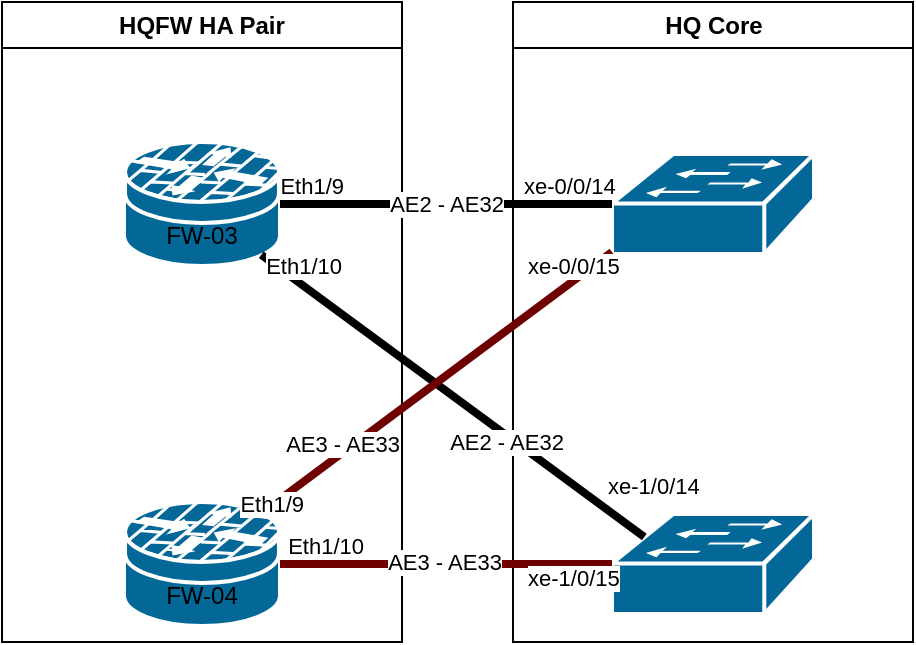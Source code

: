 <mxfile version="28.2.7" pages="2">
  <diagram name="Physical" id="ENwsPFU619q3HPzh_jZN">
    <mxGraphModel dx="1412" dy="737" grid="1" gridSize="10" guides="1" tooltips="1" connect="1" arrows="1" fold="1" page="1" pageScale="1" pageWidth="850" pageHeight="1100" math="0" shadow="0">
      <root>
        <mxCell id="0" />
        <mxCell id="1" parent="0" />
        <mxCell id="MANlrupcTTr53v-TsqG8-34" value="HQFW HA Pair" style="swimlane;whiteSpace=wrap;html=1;" vertex="1" parent="1">
          <mxGeometry x="19" y="80" width="200" height="320" as="geometry" />
        </mxCell>
        <mxCell id="MANlrupcTTr53v-TsqG8-32" value="HQ Core" style="swimlane;whiteSpace=wrap;html=1;" vertex="1" parent="1">
          <mxGeometry x="274.5" y="80" width="200" height="320" as="geometry" />
        </mxCell>
        <mxCell id="MANlrupcTTr53v-TsqG8-1" value="" style="shape=mxgraph.cisco.security.router_firewall;sketch=0;html=1;pointerEvents=1;dashed=0;fillColor=#036897;strokeColor=#ffffff;strokeWidth=2;verticalLabelPosition=bottom;verticalAlign=top;align=center;outlineConnect=0;" vertex="1" parent="1">
          <mxGeometry x="80.0" y="150" width="78" height="62" as="geometry" />
        </mxCell>
        <mxCell id="MANlrupcTTr53v-TsqG8-2" value="" style="shape=mxgraph.cisco.security.router_firewall;sketch=0;html=1;pointerEvents=1;dashed=0;fillColor=#036897;strokeColor=#ffffff;strokeWidth=2;verticalLabelPosition=bottom;verticalAlign=top;align=center;outlineConnect=0;" vertex="1" parent="1">
          <mxGeometry x="80.0" y="330" width="78" height="62" as="geometry" />
        </mxCell>
        <mxCell id="MANlrupcTTr53v-TsqG8-3" value="" style="shape=mxgraph.cisco.switches.workgroup_switch;sketch=0;html=1;pointerEvents=1;dashed=0;fillColor=#036897;strokeColor=#ffffff;strokeWidth=2;verticalLabelPosition=bottom;verticalAlign=top;align=center;outlineConnect=0;" vertex="1" parent="1">
          <mxGeometry x="324.0" y="156" width="101" height="50" as="geometry" />
        </mxCell>
        <mxCell id="MANlrupcTTr53v-TsqG8-4" value="" style="shape=mxgraph.cisco.switches.workgroup_switch;sketch=0;html=1;pointerEvents=1;dashed=0;fillColor=#036897;strokeColor=#ffffff;strokeWidth=2;verticalLabelPosition=bottom;verticalAlign=top;align=center;outlineConnect=0;" vertex="1" parent="1">
          <mxGeometry x="324.0" y="336" width="101" height="50" as="geometry" />
        </mxCell>
        <mxCell id="MANlrupcTTr53v-TsqG8-20" value="" style="endArrow=none;html=1;rounded=0;strokeWidth=4;endFill=0;entryX=1;entryY=0.5;entryDx=0;entryDy=0;entryPerimeter=0;exitX=0;exitY=0.5;exitDx=0;exitDy=0;exitPerimeter=0;strokeColor=light-dark(#000000,#9999FF);" edge="1" parent="1" source="MANlrupcTTr53v-TsqG8-3" target="MANlrupcTTr53v-TsqG8-1">
          <mxGeometry relative="1" as="geometry">
            <mxPoint x="316" y="180.5" as="sourcePoint" />
            <mxPoint x="150" y="180.5" as="targetPoint" />
          </mxGeometry>
        </mxCell>
        <mxCell id="MANlrupcTTr53v-TsqG8-21" value="AE2 - AE32" style="edgeLabel;resizable=0;html=1;;align=center;verticalAlign=middle;" connectable="0" vertex="1" parent="MANlrupcTTr53v-TsqG8-20">
          <mxGeometry relative="1" as="geometry" />
        </mxCell>
        <mxCell id="MANlrupcTTr53v-TsqG8-22" value="xe-0/0/14" style="edgeLabel;resizable=0;html=1;;align=left;verticalAlign=bottom;" connectable="0" vertex="1" parent="MANlrupcTTr53v-TsqG8-20">
          <mxGeometry x="-1" relative="1" as="geometry">
            <mxPoint x="-46" y="-1" as="offset" />
          </mxGeometry>
        </mxCell>
        <mxCell id="MANlrupcTTr53v-TsqG8-23" value="Eth1/9" style="edgeLabel;resizable=0;html=1;;align=right;verticalAlign=bottom;" connectable="0" vertex="1" parent="MANlrupcTTr53v-TsqG8-20">
          <mxGeometry x="1" relative="1" as="geometry">
            <mxPoint x="32" y="-1" as="offset" />
          </mxGeometry>
        </mxCell>
        <mxCell id="MANlrupcTTr53v-TsqG8-27" value="" style="endArrow=none;html=1;rounded=0;strokeWidth=4;endFill=0;entryX=0.88;entryY=0.91;entryDx=0;entryDy=0;entryPerimeter=0;exitX=0.16;exitY=0.23;exitDx=0;exitDy=0;exitPerimeter=0;strokeColor=light-dark(#000000,#9999FF);" edge="1" parent="1" source="MANlrupcTTr53v-TsqG8-4" target="MANlrupcTTr53v-TsqG8-1">
          <mxGeometry relative="1" as="geometry">
            <mxPoint x="716" y="260" as="sourcePoint" />
            <mxPoint x="550" y="260" as="targetPoint" />
          </mxGeometry>
        </mxCell>
        <mxCell id="MANlrupcTTr53v-TsqG8-28" value="AE2 - AE32" style="edgeLabel;resizable=0;html=1;;align=center;verticalAlign=middle;" connectable="0" vertex="1" parent="MANlrupcTTr53v-TsqG8-27">
          <mxGeometry relative="1" as="geometry">
            <mxPoint x="26" y="23" as="offset" />
          </mxGeometry>
        </mxCell>
        <mxCell id="MANlrupcTTr53v-TsqG8-29" value="xe-1/0/14" style="edgeLabel;resizable=0;html=1;;align=left;verticalAlign=bottom;" connectable="0" vertex="1" parent="MANlrupcTTr53v-TsqG8-27">
          <mxGeometry x="-1" relative="1" as="geometry">
            <mxPoint x="-20" y="-17" as="offset" />
          </mxGeometry>
        </mxCell>
        <mxCell id="MANlrupcTTr53v-TsqG8-30" value="Eth1/10" style="edgeLabel;resizable=0;html=1;;align=right;verticalAlign=bottom;" connectable="0" vertex="1" parent="MANlrupcTTr53v-TsqG8-27">
          <mxGeometry x="1" relative="1" as="geometry">
            <mxPoint x="41" y="14" as="offset" />
          </mxGeometry>
        </mxCell>
        <mxCell id="MANlrupcTTr53v-TsqG8-31" value="FW-03" style="text;html=1;whiteSpace=wrap;strokeColor=none;fillColor=none;align=center;verticalAlign=middle;rounded=0;" vertex="1" parent="1">
          <mxGeometry x="89" y="182" width="60" height="30" as="geometry" />
        </mxCell>
        <mxCell id="MANlrupcTTr53v-TsqG8-33" value="FW-04" style="text;html=1;whiteSpace=wrap;strokeColor=none;fillColor=none;align=center;verticalAlign=middle;rounded=0;" vertex="1" parent="1">
          <mxGeometry x="89" y="362" width="60" height="30" as="geometry" />
        </mxCell>
        <mxCell id="MANlrupcTTr53v-TsqG8-35" value="" style="endArrow=none;html=1;rounded=0;strokeWidth=4;endFill=0;entryX=0.88;entryY=0.09;entryDx=0;entryDy=0;entryPerimeter=0;exitX=0;exitY=0.98;exitDx=0;exitDy=0;exitPerimeter=0;strokeColor=light-dark(#6F0000,#FF3333);fillColor=#a20025;" edge="1" parent="1" source="MANlrupcTTr53v-TsqG8-3" target="MANlrupcTTr53v-TsqG8-2">
          <mxGeometry relative="1" as="geometry">
            <mxPoint x="756" y="200" as="sourcePoint" />
            <mxPoint x="590" y="200" as="targetPoint" />
          </mxGeometry>
        </mxCell>
        <mxCell id="MANlrupcTTr53v-TsqG8-36" value="AE3 - AE33" style="edgeLabel;resizable=0;html=1;;align=center;verticalAlign=middle;" connectable="0" vertex="1" parent="MANlrupcTTr53v-TsqG8-35">
          <mxGeometry relative="1" as="geometry">
            <mxPoint x="-47" y="30" as="offset" />
          </mxGeometry>
        </mxCell>
        <mxCell id="MANlrupcTTr53v-TsqG8-37" value="xe-0/0/15" style="edgeLabel;resizable=0;html=1;;align=left;verticalAlign=bottom;" connectable="0" vertex="1" parent="MANlrupcTTr53v-TsqG8-35">
          <mxGeometry x="-1" relative="1" as="geometry">
            <mxPoint x="-44" y="15" as="offset" />
          </mxGeometry>
        </mxCell>
        <mxCell id="MANlrupcTTr53v-TsqG8-38" value="Eth1/9" style="edgeLabel;resizable=0;html=1;;align=right;verticalAlign=bottom;" connectable="0" vertex="1" parent="MANlrupcTTr53v-TsqG8-35">
          <mxGeometry x="1" relative="1" as="geometry">
            <mxPoint x="22" y="4" as="offset" />
          </mxGeometry>
        </mxCell>
        <mxCell id="MANlrupcTTr53v-TsqG8-39" value="" style="endArrow=none;html=1;rounded=0;strokeWidth=4;endFill=0;entryX=1;entryY=0.5;entryDx=0;entryDy=0;exitX=0;exitY=0.5;exitDx=0;exitDy=0;exitPerimeter=0;strokeColor=light-dark(#6F0000,#FF3333);fillColor=#a20025;entryPerimeter=0;" edge="1" parent="1" source="MANlrupcTTr53v-TsqG8-4" target="MANlrupcTTr53v-TsqG8-2">
          <mxGeometry relative="1" as="geometry">
            <mxPoint x="875" y="280" as="sourcePoint" />
            <mxPoint x="700" y="411" as="targetPoint" />
          </mxGeometry>
        </mxCell>
        <mxCell id="MANlrupcTTr53v-TsqG8-40" value="AE3 - AE33" style="edgeLabel;resizable=0;html=1;;align=center;verticalAlign=middle;" connectable="0" vertex="1" parent="MANlrupcTTr53v-TsqG8-39">
          <mxGeometry relative="1" as="geometry">
            <mxPoint x="-1" y="-1" as="offset" />
          </mxGeometry>
        </mxCell>
        <mxCell id="MANlrupcTTr53v-TsqG8-41" value="xe-1/0/15" style="edgeLabel;resizable=0;html=1;;align=left;verticalAlign=bottom;" connectable="0" vertex="1" parent="MANlrupcTTr53v-TsqG8-39">
          <mxGeometry x="-1" relative="1" as="geometry">
            <mxPoint x="-44" y="15" as="offset" />
          </mxGeometry>
        </mxCell>
        <mxCell id="MANlrupcTTr53v-TsqG8-42" value="Eth1/10" style="edgeLabel;resizable=0;html=1;;align=right;verticalAlign=bottom;" connectable="0" vertex="1" parent="MANlrupcTTr53v-TsqG8-39">
          <mxGeometry x="1" relative="1" as="geometry">
            <mxPoint x="42" y="-1" as="offset" />
          </mxGeometry>
        </mxCell>
      </root>
    </mxGraphModel>
  </diagram>
  <diagram name="Copy of Page-1" id="a-5WlGLi55Pe3YdLDbQT">
    <mxGraphModel grid="1" page="1" gridSize="10" guides="1" tooltips="1" connect="1" arrows="1" fold="1" pageScale="1" pageWidth="850" pageHeight="1100" math="0" shadow="0">
      <root>
        <mxCell id="ILWr2uHMYxxEebejBCUW-0" />
        <mxCell id="ILWr2uHMYxxEebejBCUW-1" parent="ILWr2uHMYxxEebejBCUW-0" />
        <mxCell id="ILWr2uHMYxxEebejBCUW-2" value="HQFW HA Pair" style="swimlane;whiteSpace=wrap;html=1;" vertex="1" parent="ILWr2uHMYxxEebejBCUW-1">
          <mxGeometry x="19" y="80" width="200" height="320" as="geometry" />
        </mxCell>
        <mxCell id="ILWr2uHMYxxEebejBCUW-3" value="HQ Core" style="swimlane;whiteSpace=wrap;html=1;" vertex="1" parent="ILWr2uHMYxxEebejBCUW-1">
          <mxGeometry x="274.5" y="80" width="200" height="320" as="geometry" />
        </mxCell>
        <mxCell id="ILWr2uHMYxxEebejBCUW-4" value="" style="shape=mxgraph.cisco.security.router_firewall;sketch=0;html=1;pointerEvents=1;dashed=0;fillColor=#036897;strokeColor=#ffffff;strokeWidth=2;verticalLabelPosition=bottom;verticalAlign=top;align=center;outlineConnect=0;" vertex="1" parent="ILWr2uHMYxxEebejBCUW-1">
          <mxGeometry x="80.0" y="150" width="78" height="62" as="geometry" />
        </mxCell>
        <mxCell id="ILWr2uHMYxxEebejBCUW-5" value="" style="shape=mxgraph.cisco.security.router_firewall;sketch=0;html=1;pointerEvents=1;dashed=0;fillColor=#036897;strokeColor=#ffffff;strokeWidth=2;verticalLabelPosition=bottom;verticalAlign=top;align=center;outlineConnect=0;" vertex="1" parent="ILWr2uHMYxxEebejBCUW-1">
          <mxGeometry x="80.0" y="330" width="78" height="62" as="geometry" />
        </mxCell>
        <mxCell id="ILWr2uHMYxxEebejBCUW-6" value="" style="shape=mxgraph.cisco.switches.workgroup_switch;sketch=0;html=1;pointerEvents=1;dashed=0;fillColor=#036897;strokeColor=#ffffff;strokeWidth=2;verticalLabelPosition=bottom;verticalAlign=top;align=center;outlineConnect=0;" vertex="1" parent="ILWr2uHMYxxEebejBCUW-1">
          <mxGeometry x="324.0" y="156" width="101" height="50" as="geometry" />
        </mxCell>
        <mxCell id="ILWr2uHMYxxEebejBCUW-7" value="" style="shape=mxgraph.cisco.switches.workgroup_switch;sketch=0;html=1;pointerEvents=1;dashed=0;fillColor=#036897;strokeColor=#ffffff;strokeWidth=2;verticalLabelPosition=bottom;verticalAlign=top;align=center;outlineConnect=0;" vertex="1" parent="ILWr2uHMYxxEebejBCUW-1">
          <mxGeometry x="324.0" y="336" width="101" height="50" as="geometry" />
        </mxCell>
        <mxCell id="ILWr2uHMYxxEebejBCUW-8" value="" style="endArrow=none;html=1;rounded=0;strokeWidth=4;endFill=0;entryX=1;entryY=0.5;entryDx=0;entryDy=0;entryPerimeter=0;exitX=0;exitY=0.5;exitDx=0;exitDy=0;exitPerimeter=0;strokeColor=light-dark(#000000,#9999FF);" edge="1" parent="ILWr2uHMYxxEebejBCUW-1" source="ILWr2uHMYxxEebejBCUW-6" target="ILWr2uHMYxxEebejBCUW-4">
          <mxGeometry relative="1" as="geometry">
            <mxPoint x="316" y="180.5" as="sourcePoint" />
            <mxPoint x="150" y="180.5" as="targetPoint" />
          </mxGeometry>
        </mxCell>
        <mxCell id="ILWr2uHMYxxEebejBCUW-9" value="AE2 - AE32" style="edgeLabel;resizable=0;html=1;;align=center;verticalAlign=middle;" connectable="0" vertex="1" parent="ILWr2uHMYxxEebejBCUW-8">
          <mxGeometry relative="1" as="geometry" />
        </mxCell>
        <mxCell id="ILWr2uHMYxxEebejBCUW-10" value="xe-0/0/14" style="edgeLabel;resizable=0;html=1;;align=left;verticalAlign=bottom;" connectable="0" vertex="1" parent="ILWr2uHMYxxEebejBCUW-8">
          <mxGeometry x="-1" relative="1" as="geometry">
            <mxPoint x="-46" y="-1" as="offset" />
          </mxGeometry>
        </mxCell>
        <mxCell id="ILWr2uHMYxxEebejBCUW-11" value="Eth1/9" style="edgeLabel;resizable=0;html=1;;align=right;verticalAlign=bottom;" connectable="0" vertex="1" parent="ILWr2uHMYxxEebejBCUW-8">
          <mxGeometry x="1" relative="1" as="geometry">
            <mxPoint x="32" y="-1" as="offset" />
          </mxGeometry>
        </mxCell>
        <mxCell id="ILWr2uHMYxxEebejBCUW-12" value="" style="endArrow=none;html=1;rounded=0;strokeWidth=4;endFill=0;entryX=0.88;entryY=0.91;entryDx=0;entryDy=0;entryPerimeter=0;exitX=0.16;exitY=0.23;exitDx=0;exitDy=0;exitPerimeter=0;strokeColor=light-dark(#000000,#9999FF);" edge="1" parent="ILWr2uHMYxxEebejBCUW-1" source="ILWr2uHMYxxEebejBCUW-7" target="ILWr2uHMYxxEebejBCUW-4">
          <mxGeometry relative="1" as="geometry">
            <mxPoint x="716" y="260" as="sourcePoint" />
            <mxPoint x="550" y="260" as="targetPoint" />
          </mxGeometry>
        </mxCell>
        <mxCell id="ILWr2uHMYxxEebejBCUW-13" value="AE2 - AE32" style="edgeLabel;resizable=0;html=1;;align=center;verticalAlign=middle;" connectable="0" vertex="1" parent="ILWr2uHMYxxEebejBCUW-12">
          <mxGeometry relative="1" as="geometry">
            <mxPoint x="26" y="23" as="offset" />
          </mxGeometry>
        </mxCell>
        <mxCell id="ILWr2uHMYxxEebejBCUW-14" value="xe-1/0/14" style="edgeLabel;resizable=0;html=1;;align=left;verticalAlign=bottom;" connectable="0" vertex="1" parent="ILWr2uHMYxxEebejBCUW-12">
          <mxGeometry x="-1" relative="1" as="geometry">
            <mxPoint x="-20" y="-17" as="offset" />
          </mxGeometry>
        </mxCell>
        <mxCell id="ILWr2uHMYxxEebejBCUW-15" value="Eth1/10" style="edgeLabel;resizable=0;html=1;;align=right;verticalAlign=bottom;" connectable="0" vertex="1" parent="ILWr2uHMYxxEebejBCUW-12">
          <mxGeometry x="1" relative="1" as="geometry">
            <mxPoint x="41" y="14" as="offset" />
          </mxGeometry>
        </mxCell>
        <mxCell id="ILWr2uHMYxxEebejBCUW-16" value="FW-03" style="text;html=1;whiteSpace=wrap;strokeColor=none;fillColor=none;align=center;verticalAlign=middle;rounded=0;" vertex="1" parent="ILWr2uHMYxxEebejBCUW-1">
          <mxGeometry x="89" y="182" width="60" height="30" as="geometry" />
        </mxCell>
        <mxCell id="ILWr2uHMYxxEebejBCUW-17" value="FW-04" style="text;html=1;whiteSpace=wrap;strokeColor=none;fillColor=none;align=center;verticalAlign=middle;rounded=0;" vertex="1" parent="ILWr2uHMYxxEebejBCUW-1">
          <mxGeometry x="89" y="362" width="60" height="30" as="geometry" />
        </mxCell>
        <mxCell id="ILWr2uHMYxxEebejBCUW-18" value="" style="endArrow=none;html=1;rounded=0;strokeWidth=4;endFill=0;entryX=0.88;entryY=0.09;entryDx=0;entryDy=0;entryPerimeter=0;exitX=0;exitY=0.98;exitDx=0;exitDy=0;exitPerimeter=0;strokeColor=light-dark(#6F0000,#FF3333);fillColor=#a20025;" edge="1" parent="ILWr2uHMYxxEebejBCUW-1" source="ILWr2uHMYxxEebejBCUW-6" target="ILWr2uHMYxxEebejBCUW-5">
          <mxGeometry relative="1" as="geometry">
            <mxPoint x="756" y="200" as="sourcePoint" />
            <mxPoint x="590" y="200" as="targetPoint" />
          </mxGeometry>
        </mxCell>
        <mxCell id="ILWr2uHMYxxEebejBCUW-19" value="AE3 - AE33" style="edgeLabel;resizable=0;html=1;;align=center;verticalAlign=middle;" connectable="0" vertex="1" parent="ILWr2uHMYxxEebejBCUW-18">
          <mxGeometry relative="1" as="geometry">
            <mxPoint x="-47" y="30" as="offset" />
          </mxGeometry>
        </mxCell>
        <mxCell id="ILWr2uHMYxxEebejBCUW-20" value="xe-0/0/15" style="edgeLabel;resizable=0;html=1;;align=left;verticalAlign=bottom;" connectable="0" vertex="1" parent="ILWr2uHMYxxEebejBCUW-18">
          <mxGeometry x="-1" relative="1" as="geometry">
            <mxPoint x="-44" y="15" as="offset" />
          </mxGeometry>
        </mxCell>
        <mxCell id="ILWr2uHMYxxEebejBCUW-21" value="Eth1/21" style="edgeLabel;resizable=0;html=1;;align=right;verticalAlign=bottom;" connectable="0" vertex="1" parent="ILWr2uHMYxxEebejBCUW-18">
          <mxGeometry x="1" relative="1" as="geometry">
            <mxPoint x="22" y="4" as="offset" />
          </mxGeometry>
        </mxCell>
        <mxCell id="ILWr2uHMYxxEebejBCUW-22" value="" style="endArrow=none;html=1;rounded=0;strokeWidth=4;endFill=0;entryX=1;entryY=0.5;entryDx=0;entryDy=0;exitX=0;exitY=0.5;exitDx=0;exitDy=0;exitPerimeter=0;strokeColor=light-dark(#6F0000,#FF3333);fillColor=#a20025;entryPerimeter=0;" edge="1" parent="ILWr2uHMYxxEebejBCUW-1" source="ILWr2uHMYxxEebejBCUW-7" target="ILWr2uHMYxxEebejBCUW-5">
          <mxGeometry relative="1" as="geometry">
            <mxPoint x="875" y="280" as="sourcePoint" />
            <mxPoint x="700" y="411" as="targetPoint" />
          </mxGeometry>
        </mxCell>
        <mxCell id="ILWr2uHMYxxEebejBCUW-23" value="AE3 - AE33" style="edgeLabel;resizable=0;html=1;;align=center;verticalAlign=middle;" connectable="0" vertex="1" parent="ILWr2uHMYxxEebejBCUW-22">
          <mxGeometry relative="1" as="geometry">
            <mxPoint x="-1" y="-1" as="offset" />
          </mxGeometry>
        </mxCell>
        <mxCell id="ILWr2uHMYxxEebejBCUW-24" value="xe-1/0/15" style="edgeLabel;resizable=0;html=1;;align=left;verticalAlign=bottom;" connectable="0" vertex="1" parent="ILWr2uHMYxxEebejBCUW-22">
          <mxGeometry x="-1" relative="1" as="geometry">
            <mxPoint x="-44" y="15" as="offset" />
          </mxGeometry>
        </mxCell>
        <mxCell id="ILWr2uHMYxxEebejBCUW-25" value="Eth1/22" style="edgeLabel;resizable=0;html=1;;align=right;verticalAlign=bottom;" connectable="0" vertex="1" parent="ILWr2uHMYxxEebejBCUW-22">
          <mxGeometry x="1" relative="1" as="geometry">
            <mxPoint x="42" y="-1" as="offset" />
          </mxGeometry>
        </mxCell>
      </root>
    </mxGraphModel>
  </diagram>
</mxfile>
